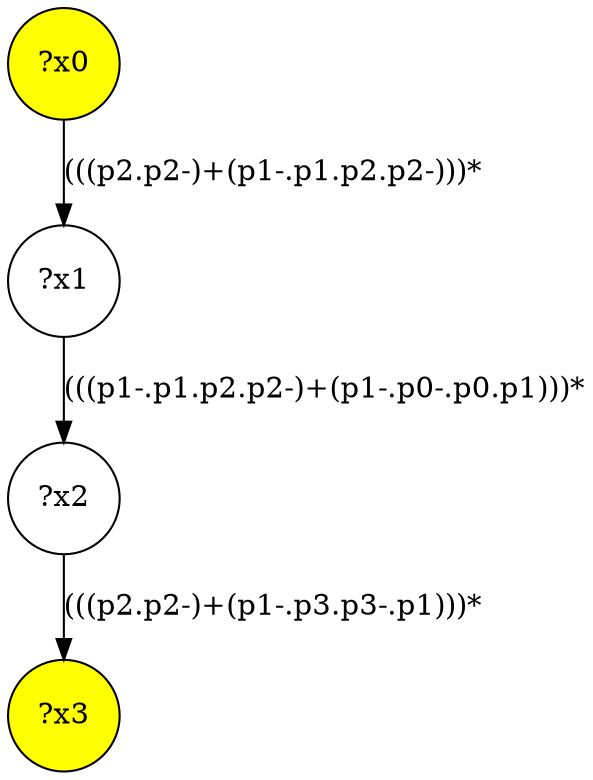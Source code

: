 digraph g {
	x0 [fillcolor="yellow", style="filled," shape=circle, label="?x0"];
	x3 [fillcolor="yellow", style="filled," shape=circle, label="?x3"];
	x1 [shape=circle, label="?x1"];
x0 -> x1[label="(((p2.p2-)+(p1-.p1.p2.p2-)))*"]	x2 [shape=circle, label="?x2"];
x1 -> x2[label="(((p1-.p1.p2.p2-)+(p1-.p0-.p0.p1)))*"]x2 -> x3[label="(((p2.p2-)+(p1-.p3.p3-.p1)))*"]}
